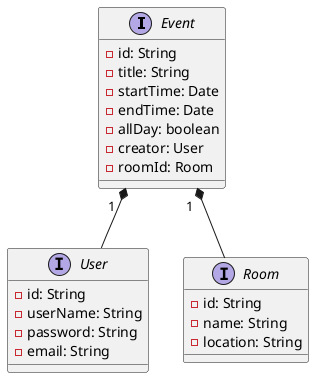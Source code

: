 @startuml

Event "1  " *-- User
Event "1  " *-- Room 

interface User{
    -id: String
    -userName: String
    -password: String
    -email: String
}

interface Room{
    -id: String
    -name: String
    -location: String
}

interface Event{
    -id: String
    -title: String
    ' -daysOfWeek: number
    -startTime: Date
    -endTime: Date
    ' -isRecur: boolean
    ' -startRecur: Date
    ' -endRecur: Date
    -allDay: boolean
    -creator: User
    -roomId: Room
}
@enduml
